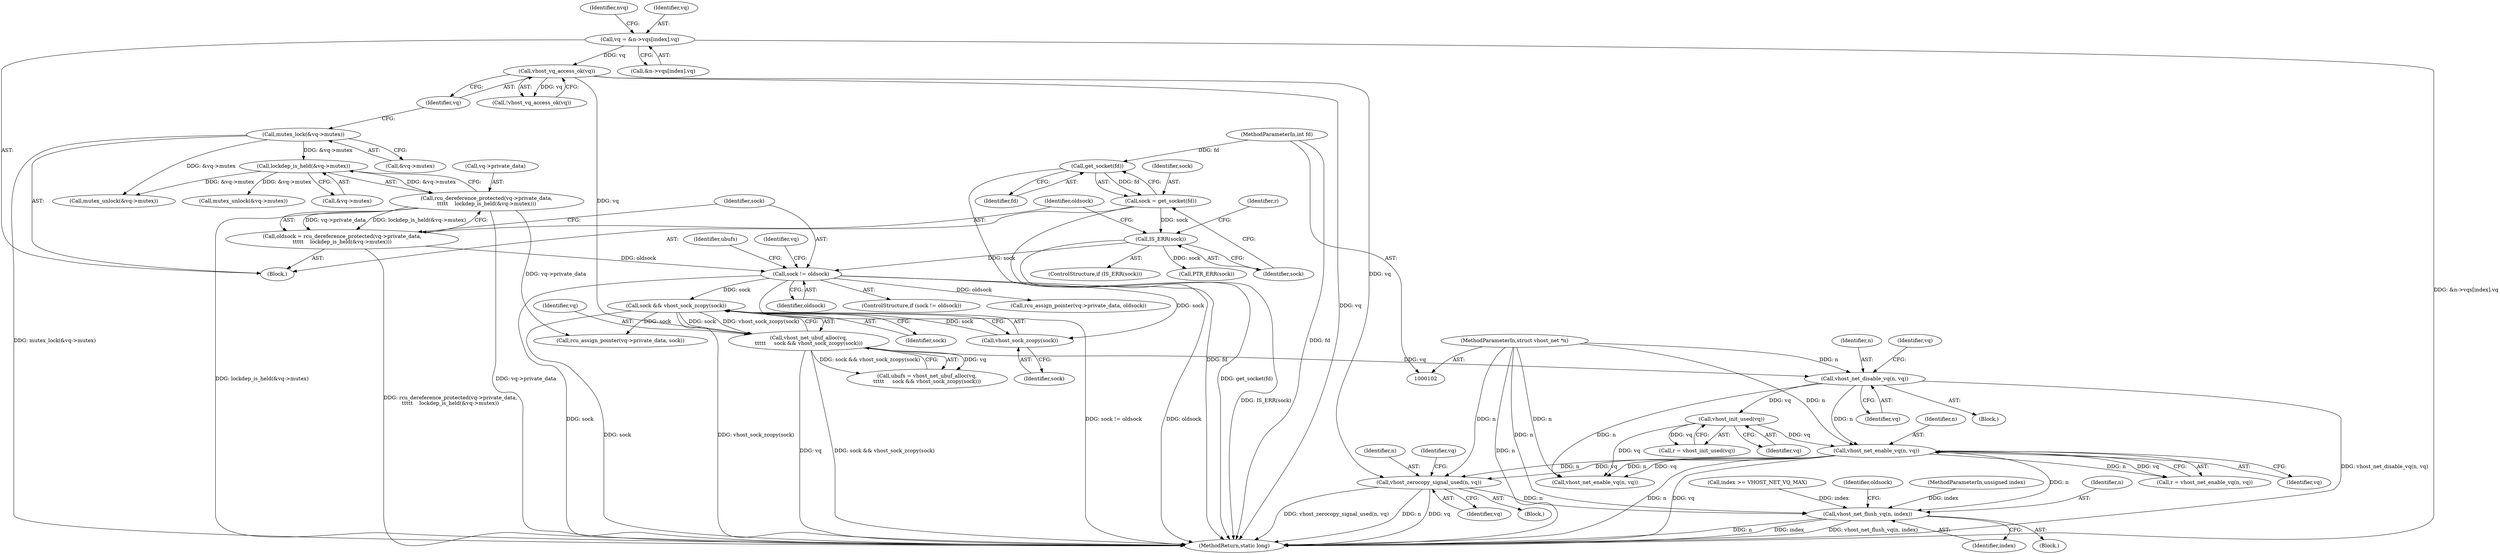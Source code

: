 digraph "0_linux_dd7633ecd553a5e304d349aa6f8eb8a0417098c5@API" {
"1000286" [label="(Call,vhost_zerocopy_signal_used(n, vq))"];
"1000240" [label="(Call,vhost_net_enable_vq(n, vq))"];
"1000223" [label="(Call,vhost_net_disable_vq(n, vq))"];
"1000103" [label="(MethodParameterIn,struct vhost_net *n)"];
"1000208" [label="(Call,vhost_net_ubuf_alloc(vq,\n\t\t\t\t\t     sock && vhost_sock_zcopy(sock)))"];
"1000169" [label="(Call,vhost_vq_access_ok(vq))"];
"1000144" [label="(Call,vq = &n->vqs[index].vq)"];
"1000210" [label="(Call,sock && vhost_sock_zcopy(sock))"];
"1000202" [label="(Call,sock != oldsock)"];
"1000182" [label="(Call,IS_ERR(sock))"];
"1000177" [label="(Call,sock = get_socket(fd))"];
"1000179" [label="(Call,get_socket(fd))"];
"1000105" [label="(MethodParameterIn,int fd)"];
"1000190" [label="(Call,oldsock = rcu_dereference_protected(vq->private_data,\n\t\t\t\t\t    lockdep_is_held(&vq->mutex)))"];
"1000192" [label="(Call,rcu_dereference_protected(vq->private_data,\n\t\t\t\t\t    lockdep_is_held(&vq->mutex)))"];
"1000196" [label="(Call,lockdep_is_held(&vq->mutex))"];
"1000162" [label="(Call,mutex_lock(&vq->mutex))"];
"1000212" [label="(Call,vhost_sock_zcopy(sock))"];
"1000233" [label="(Call,vhost_init_used(vq))"];
"1000297" [label="(Call,vhost_net_flush_vq(n, index))"];
"1000347" [label="(MethodReturn,static long)"];
"1000204" [label="(Identifier,oldsock)"];
"1000238" [label="(Call,r = vhost_net_enable_vq(n, vq))"];
"1000288" [label="(Identifier,vq)"];
"1000234" [label="(Identifier,vq)"];
"1000211" [label="(Identifier,sock)"];
"1000201" [label="(ControlStructure,if (sock != oldsock))"];
"1000146" [label="(Call,&n->vqs[index].vq)"];
"1000193" [label="(Call,vq->private_data)"];
"1000202" [label="(Call,sock != oldsock)"];
"1000162" [label="(Call,mutex_lock(&vq->mutex))"];
"1000287" [label="(Identifier,n)"];
"1000213" [label="(Identifier,sock)"];
"1000208" [label="(Call,vhost_net_ubuf_alloc(vq,\n\t\t\t\t\t     sock && vhost_sock_zcopy(sock)))"];
"1000197" [label="(Call,&vq->mutex)"];
"1000224" [label="(Identifier,n)"];
"1000233" [label="(Call,vhost_init_used(vq))"];
"1000180" [label="(Identifier,fd)"];
"1000302" [label="(Identifier,oldsock)"];
"1000241" [label="(Identifier,n)"];
"1000332" [label="(Call,mutex_unlock(&vq->mutex))"];
"1000177" [label="(Call,sock = get_socket(fd))"];
"1000192" [label="(Call,rcu_dereference_protected(vq->private_data,\n\t\t\t\t\t    lockdep_is_held(&vq->mutex)))"];
"1000178" [label="(Identifier,sock)"];
"1000231" [label="(Call,r = vhost_init_used(vq))"];
"1000210" [label="(Call,sock && vhost_sock_zcopy(sock))"];
"1000212" [label="(Call,vhost_sock_zcopy(sock))"];
"1000223" [label="(Call,vhost_net_disable_vq(n, vq))"];
"1000296" [label="(Block,)"];
"1000292" [label="(Identifier,vq)"];
"1000105" [label="(MethodParameterIn,int fd)"];
"1000182" [label="(Call,IS_ERR(sock))"];
"1000228" [label="(Identifier,vq)"];
"1000242" [label="(Identifier,vq)"];
"1000181" [label="(ControlStructure,if (IS_ERR(sock)))"];
"1000170" [label="(Identifier,vq)"];
"1000163" [label="(Call,&vq->mutex)"];
"1000186" [label="(Identifier,r)"];
"1000190" [label="(Call,oldsock = rcu_dereference_protected(vq->private_data,\n\t\t\t\t\t    lockdep_is_held(&vq->mutex)))"];
"1000286" [label="(Call,vhost_zerocopy_signal_used(n, vq))"];
"1000297" [label="(Call,vhost_net_flush_vq(n, index))"];
"1000191" [label="(Identifier,oldsock)"];
"1000104" [label="(MethodParameterIn,unsigned index)"];
"1000187" [label="(Call,PTR_ERR(sock))"];
"1000278" [label="(Block,)"];
"1000106" [label="(Block,)"];
"1000155" [label="(Identifier,nvq)"];
"1000319" [label="(Call,vhost_net_enable_vq(n, vq))"];
"1000183" [label="(Identifier,sock)"];
"1000179" [label="(Call,get_socket(fd))"];
"1000299" [label="(Identifier,index)"];
"1000298" [label="(Identifier,n)"];
"1000271" [label="(Call,mutex_unlock(&vq->mutex))"];
"1000226" [label="(Call,rcu_assign_pointer(vq->private_data, sock))"];
"1000209" [label="(Identifier,vq)"];
"1000225" [label="(Identifier,vq)"];
"1000314" [label="(Call,rcu_assign_pointer(vq->private_data, oldsock))"];
"1000240" [label="(Call,vhost_net_enable_vq(n, vq))"];
"1000169" [label="(Call,vhost_vq_access_ok(vq))"];
"1000206" [label="(Call,ubufs = vhost_net_ubuf_alloc(vq,\n\t\t\t\t\t     sock && vhost_sock_zcopy(sock)))"];
"1000145" [label="(Identifier,vq)"];
"1000103" [label="(MethodParameterIn,struct vhost_net *n)"];
"1000205" [label="(Block,)"];
"1000203" [label="(Identifier,sock)"];
"1000135" [label="(Call,index >= VHOST_NET_VQ_MAX)"];
"1000196" [label="(Call,lockdep_is_held(&vq->mutex))"];
"1000168" [label="(Call,!vhost_vq_access_ok(vq))"];
"1000207" [label="(Identifier,ubufs)"];
"1000274" [label="(Identifier,vq)"];
"1000144" [label="(Call,vq = &n->vqs[index].vq)"];
"1000286" -> "1000278"  [label="AST: "];
"1000286" -> "1000288"  [label="CFG: "];
"1000287" -> "1000286"  [label="AST: "];
"1000288" -> "1000286"  [label="AST: "];
"1000292" -> "1000286"  [label="CFG: "];
"1000286" -> "1000347"  [label="DDG: vhost_zerocopy_signal_used(n, vq)"];
"1000286" -> "1000347"  [label="DDG: n"];
"1000286" -> "1000347"  [label="DDG: vq"];
"1000240" -> "1000286"  [label="DDG: n"];
"1000240" -> "1000286"  [label="DDG: vq"];
"1000103" -> "1000286"  [label="DDG: n"];
"1000169" -> "1000286"  [label="DDG: vq"];
"1000286" -> "1000297"  [label="DDG: n"];
"1000240" -> "1000238"  [label="AST: "];
"1000240" -> "1000242"  [label="CFG: "];
"1000241" -> "1000240"  [label="AST: "];
"1000242" -> "1000240"  [label="AST: "];
"1000238" -> "1000240"  [label="CFG: "];
"1000240" -> "1000347"  [label="DDG: vq"];
"1000240" -> "1000347"  [label="DDG: n"];
"1000240" -> "1000238"  [label="DDG: n"];
"1000240" -> "1000238"  [label="DDG: vq"];
"1000223" -> "1000240"  [label="DDG: n"];
"1000103" -> "1000240"  [label="DDG: n"];
"1000233" -> "1000240"  [label="DDG: vq"];
"1000240" -> "1000297"  [label="DDG: n"];
"1000240" -> "1000319"  [label="DDG: n"];
"1000240" -> "1000319"  [label="DDG: vq"];
"1000223" -> "1000205"  [label="AST: "];
"1000223" -> "1000225"  [label="CFG: "];
"1000224" -> "1000223"  [label="AST: "];
"1000225" -> "1000223"  [label="AST: "];
"1000228" -> "1000223"  [label="CFG: "];
"1000223" -> "1000347"  [label="DDG: vhost_net_disable_vq(n, vq)"];
"1000103" -> "1000223"  [label="DDG: n"];
"1000208" -> "1000223"  [label="DDG: vq"];
"1000223" -> "1000233"  [label="DDG: vq"];
"1000223" -> "1000319"  [label="DDG: n"];
"1000103" -> "1000102"  [label="AST: "];
"1000103" -> "1000347"  [label="DDG: n"];
"1000103" -> "1000297"  [label="DDG: n"];
"1000103" -> "1000319"  [label="DDG: n"];
"1000208" -> "1000206"  [label="AST: "];
"1000208" -> "1000210"  [label="CFG: "];
"1000209" -> "1000208"  [label="AST: "];
"1000210" -> "1000208"  [label="AST: "];
"1000206" -> "1000208"  [label="CFG: "];
"1000208" -> "1000347"  [label="DDG: vq"];
"1000208" -> "1000347"  [label="DDG: sock && vhost_sock_zcopy(sock)"];
"1000208" -> "1000206"  [label="DDG: vq"];
"1000208" -> "1000206"  [label="DDG: sock && vhost_sock_zcopy(sock)"];
"1000169" -> "1000208"  [label="DDG: vq"];
"1000210" -> "1000208"  [label="DDG: sock"];
"1000210" -> "1000208"  [label="DDG: vhost_sock_zcopy(sock)"];
"1000169" -> "1000168"  [label="AST: "];
"1000169" -> "1000170"  [label="CFG: "];
"1000170" -> "1000169"  [label="AST: "];
"1000168" -> "1000169"  [label="CFG: "];
"1000169" -> "1000347"  [label="DDG: vq"];
"1000169" -> "1000168"  [label="DDG: vq"];
"1000144" -> "1000169"  [label="DDG: vq"];
"1000144" -> "1000106"  [label="AST: "];
"1000144" -> "1000146"  [label="CFG: "];
"1000145" -> "1000144"  [label="AST: "];
"1000146" -> "1000144"  [label="AST: "];
"1000155" -> "1000144"  [label="CFG: "];
"1000144" -> "1000347"  [label="DDG: &n->vqs[index].vq"];
"1000210" -> "1000211"  [label="CFG: "];
"1000210" -> "1000212"  [label="CFG: "];
"1000211" -> "1000210"  [label="AST: "];
"1000212" -> "1000210"  [label="AST: "];
"1000210" -> "1000347"  [label="DDG: vhost_sock_zcopy(sock)"];
"1000210" -> "1000347"  [label="DDG: sock"];
"1000202" -> "1000210"  [label="DDG: sock"];
"1000212" -> "1000210"  [label="DDG: sock"];
"1000210" -> "1000226"  [label="DDG: sock"];
"1000202" -> "1000201"  [label="AST: "];
"1000202" -> "1000204"  [label="CFG: "];
"1000203" -> "1000202"  [label="AST: "];
"1000204" -> "1000202"  [label="AST: "];
"1000207" -> "1000202"  [label="CFG: "];
"1000274" -> "1000202"  [label="CFG: "];
"1000202" -> "1000347"  [label="DDG: sock"];
"1000202" -> "1000347"  [label="DDG: sock != oldsock"];
"1000202" -> "1000347"  [label="DDG: oldsock"];
"1000182" -> "1000202"  [label="DDG: sock"];
"1000190" -> "1000202"  [label="DDG: oldsock"];
"1000202" -> "1000212"  [label="DDG: sock"];
"1000202" -> "1000314"  [label="DDG: oldsock"];
"1000182" -> "1000181"  [label="AST: "];
"1000182" -> "1000183"  [label="CFG: "];
"1000183" -> "1000182"  [label="AST: "];
"1000186" -> "1000182"  [label="CFG: "];
"1000191" -> "1000182"  [label="CFG: "];
"1000182" -> "1000347"  [label="DDG: IS_ERR(sock)"];
"1000177" -> "1000182"  [label="DDG: sock"];
"1000182" -> "1000187"  [label="DDG: sock"];
"1000177" -> "1000106"  [label="AST: "];
"1000177" -> "1000179"  [label="CFG: "];
"1000178" -> "1000177"  [label="AST: "];
"1000179" -> "1000177"  [label="AST: "];
"1000183" -> "1000177"  [label="CFG: "];
"1000177" -> "1000347"  [label="DDG: get_socket(fd)"];
"1000179" -> "1000177"  [label="DDG: fd"];
"1000179" -> "1000180"  [label="CFG: "];
"1000180" -> "1000179"  [label="AST: "];
"1000179" -> "1000347"  [label="DDG: fd"];
"1000105" -> "1000179"  [label="DDG: fd"];
"1000105" -> "1000102"  [label="AST: "];
"1000105" -> "1000347"  [label="DDG: fd"];
"1000190" -> "1000106"  [label="AST: "];
"1000190" -> "1000192"  [label="CFG: "];
"1000191" -> "1000190"  [label="AST: "];
"1000192" -> "1000190"  [label="AST: "];
"1000203" -> "1000190"  [label="CFG: "];
"1000190" -> "1000347"  [label="DDG: rcu_dereference_protected(vq->private_data,\n\t\t\t\t\t    lockdep_is_held(&vq->mutex))"];
"1000192" -> "1000190"  [label="DDG: vq->private_data"];
"1000192" -> "1000190"  [label="DDG: lockdep_is_held(&vq->mutex)"];
"1000192" -> "1000196"  [label="CFG: "];
"1000193" -> "1000192"  [label="AST: "];
"1000196" -> "1000192"  [label="AST: "];
"1000192" -> "1000347"  [label="DDG: vq->private_data"];
"1000192" -> "1000347"  [label="DDG: lockdep_is_held(&vq->mutex)"];
"1000196" -> "1000192"  [label="DDG: &vq->mutex"];
"1000192" -> "1000226"  [label="DDG: vq->private_data"];
"1000196" -> "1000197"  [label="CFG: "];
"1000197" -> "1000196"  [label="AST: "];
"1000162" -> "1000196"  [label="DDG: &vq->mutex"];
"1000196" -> "1000271"  [label="DDG: &vq->mutex"];
"1000196" -> "1000332"  [label="DDG: &vq->mutex"];
"1000162" -> "1000106"  [label="AST: "];
"1000162" -> "1000163"  [label="CFG: "];
"1000163" -> "1000162"  [label="AST: "];
"1000170" -> "1000162"  [label="CFG: "];
"1000162" -> "1000347"  [label="DDG: mutex_lock(&vq->mutex)"];
"1000162" -> "1000332"  [label="DDG: &vq->mutex"];
"1000212" -> "1000213"  [label="CFG: "];
"1000213" -> "1000212"  [label="AST: "];
"1000233" -> "1000231"  [label="AST: "];
"1000233" -> "1000234"  [label="CFG: "];
"1000234" -> "1000233"  [label="AST: "];
"1000231" -> "1000233"  [label="CFG: "];
"1000233" -> "1000231"  [label="DDG: vq"];
"1000233" -> "1000319"  [label="DDG: vq"];
"1000297" -> "1000296"  [label="AST: "];
"1000297" -> "1000299"  [label="CFG: "];
"1000298" -> "1000297"  [label="AST: "];
"1000299" -> "1000297"  [label="AST: "];
"1000302" -> "1000297"  [label="CFG: "];
"1000297" -> "1000347"  [label="DDG: n"];
"1000297" -> "1000347"  [label="DDG: index"];
"1000297" -> "1000347"  [label="DDG: vhost_net_flush_vq(n, index)"];
"1000135" -> "1000297"  [label="DDG: index"];
"1000104" -> "1000297"  [label="DDG: index"];
}
